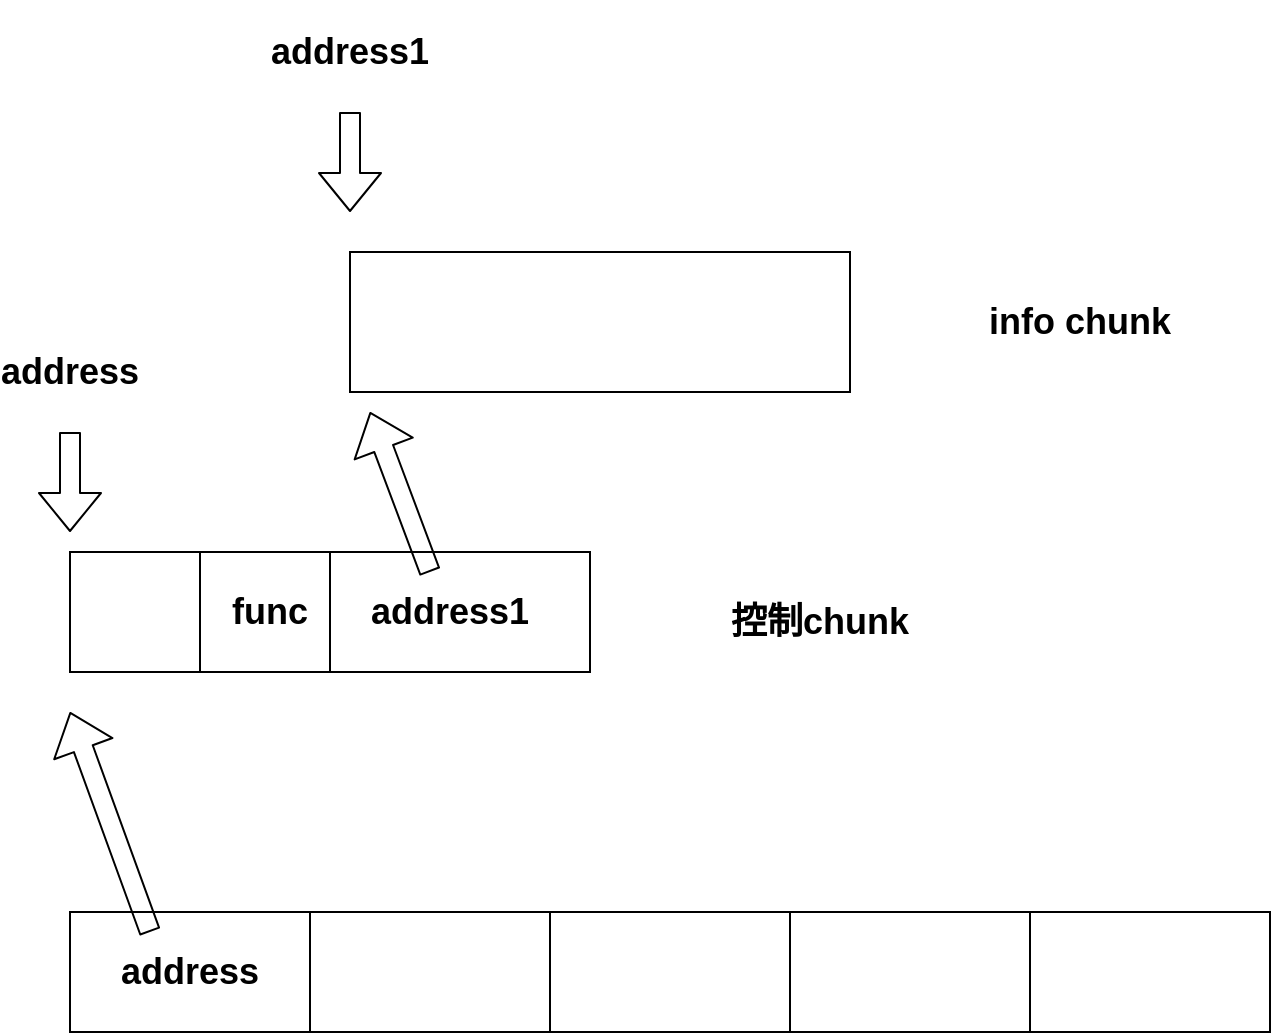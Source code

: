 <mxfile version="12.7.4" type="device" pages="2"><diagram id="SI3n5xqglh9ChAGh_57P" name="Page-1"><mxGraphModel dx="1357" dy="1953" grid="1" gridSize="10" guides="1" tooltips="1" connect="1" arrows="1" fold="1" page="1" pageScale="1" pageWidth="827" pageHeight="1169" math="0" shadow="0"><root><mxCell id="0"/><mxCell id="1" parent="0"/><mxCell id="P9Y-X1cMfwhYZmTlvqhp-1" value="&lt;h2&gt;address&lt;/h2&gt;" style="rounded=0;whiteSpace=wrap;html=1;" vertex="1" parent="1"><mxGeometry x="60" y="360" width="120" height="60" as="geometry"/></mxCell><mxCell id="P9Y-X1cMfwhYZmTlvqhp-2" value="" style="rounded=0;whiteSpace=wrap;html=1;" vertex="1" parent="1"><mxGeometry x="180" y="360" width="120" height="60" as="geometry"/></mxCell><mxCell id="P9Y-X1cMfwhYZmTlvqhp-3" value="" style="rounded=0;whiteSpace=wrap;html=1;" vertex="1" parent="1"><mxGeometry x="300" y="360" width="120" height="60" as="geometry"/></mxCell><mxCell id="P9Y-X1cMfwhYZmTlvqhp-4" value="" style="rounded=0;whiteSpace=wrap;html=1;" vertex="1" parent="1"><mxGeometry x="420" y="360" width="120" height="60" as="geometry"/></mxCell><mxCell id="P9Y-X1cMfwhYZmTlvqhp-5" value="" style="rounded=0;whiteSpace=wrap;html=1;" vertex="1" parent="1"><mxGeometry x="540" y="360" width="120" height="60" as="geometry"/></mxCell><mxCell id="P9Y-X1cMfwhYZmTlvqhp-6" value="" style="rounded=0;whiteSpace=wrap;html=1;" vertex="1" parent="1"><mxGeometry x="60" y="180" width="260" height="60" as="geometry"/></mxCell><mxCell id="P9Y-X1cMfwhYZmTlvqhp-7" value="&lt;h2&gt;address&lt;/h2&gt;" style="text;html=1;strokeColor=none;fillColor=none;align=center;verticalAlign=middle;whiteSpace=wrap;rounded=0;" vertex="1" parent="1"><mxGeometry x="40" y="80" width="40" height="20" as="geometry"/></mxCell><mxCell id="P9Y-X1cMfwhYZmTlvqhp-8" value="" style="shape=flexArrow;endArrow=classic;html=1;" edge="1" parent="1"><mxGeometry width="50" height="50" relative="1" as="geometry"><mxPoint x="60" y="120" as="sourcePoint"/><mxPoint x="60" y="170" as="targetPoint"/></mxGeometry></mxCell><mxCell id="P9Y-X1cMfwhYZmTlvqhp-9" value="" style="endArrow=none;html=1;entryX=0.25;entryY=0;entryDx=0;entryDy=0;exitX=0.25;exitY=1;exitDx=0;exitDy=0;" edge="1" parent="1" source="P9Y-X1cMfwhYZmTlvqhp-6" target="P9Y-X1cMfwhYZmTlvqhp-6"><mxGeometry width="50" height="50" relative="1" as="geometry"><mxPoint x="100" y="230" as="sourcePoint"/><mxPoint x="150" y="180" as="targetPoint"/></mxGeometry></mxCell><mxCell id="P9Y-X1cMfwhYZmTlvqhp-10" value="" style="endArrow=none;html=1;exitX=0.5;exitY=1;exitDx=0;exitDy=0;entryX=0.5;entryY=0;entryDx=0;entryDy=0;" edge="1" parent="1" source="P9Y-X1cMfwhYZmTlvqhp-6" target="P9Y-X1cMfwhYZmTlvqhp-6"><mxGeometry width="50" height="50" relative="1" as="geometry"><mxPoint x="110" y="230" as="sourcePoint"/><mxPoint x="160" y="180" as="targetPoint"/></mxGeometry></mxCell><mxCell id="P9Y-X1cMfwhYZmTlvqhp-12" value="" style="rounded=0;whiteSpace=wrap;html=1;" vertex="1" parent="1"><mxGeometry x="200" y="30" width="250" height="70" as="geometry"/></mxCell><mxCell id="P9Y-X1cMfwhYZmTlvqhp-13" value="&lt;h2&gt;address1&lt;/h2&gt;" style="text;html=1;strokeColor=none;fillColor=none;align=center;verticalAlign=middle;whiteSpace=wrap;rounded=0;" vertex="1" parent="1"><mxGeometry x="180" y="-80" width="40" height="20" as="geometry"/></mxCell><mxCell id="P9Y-X1cMfwhYZmTlvqhp-14" value="" style="shape=flexArrow;endArrow=classic;html=1;" edge="1" parent="1"><mxGeometry width="50" height="50" relative="1" as="geometry"><mxPoint x="200" y="-40" as="sourcePoint"/><mxPoint x="200" y="10" as="targetPoint"/></mxGeometry></mxCell><mxCell id="P9Y-X1cMfwhYZmTlvqhp-15" value="&lt;h2&gt;address1&lt;/h2&gt;" style="text;html=1;strokeColor=none;fillColor=none;align=center;verticalAlign=middle;whiteSpace=wrap;rounded=0;" vertex="1" parent="1"><mxGeometry x="230" y="200" width="40" height="20" as="geometry"/></mxCell><mxCell id="P9Y-X1cMfwhYZmTlvqhp-16" value="&lt;h2&gt;func&lt;/h2&gt;" style="text;html=1;strokeColor=none;fillColor=none;align=center;verticalAlign=middle;whiteSpace=wrap;rounded=0;" vertex="1" parent="1"><mxGeometry x="140" y="200" width="40" height="20" as="geometry"/></mxCell><mxCell id="P9Y-X1cMfwhYZmTlvqhp-17" value="" style="shape=flexArrow;endArrow=classic;html=1;" edge="1" parent="1"><mxGeometry width="50" height="50" relative="1" as="geometry"><mxPoint x="100" y="370" as="sourcePoint"/><mxPoint x="60" y="260" as="targetPoint"/></mxGeometry></mxCell><mxCell id="P9Y-X1cMfwhYZmTlvqhp-18" value="" style="shape=flexArrow;endArrow=classic;html=1;" edge="1" parent="1"><mxGeometry width="50" height="50" relative="1" as="geometry"><mxPoint x="240" y="190" as="sourcePoint"/><mxPoint x="210" y="110" as="targetPoint"/></mxGeometry></mxCell><mxCell id="P9Y-X1cMfwhYZmTlvqhp-19" value="&lt;h2&gt;控制chunk&lt;/h2&gt;" style="text;html=1;strokeColor=none;fillColor=none;align=center;verticalAlign=middle;whiteSpace=wrap;rounded=0;" vertex="1" parent="1"><mxGeometry x="380" y="200" width="110" height="30" as="geometry"/></mxCell><mxCell id="P9Y-X1cMfwhYZmTlvqhp-20" value="&lt;h2&gt;info chunk&lt;/h2&gt;" style="text;html=1;strokeColor=none;fillColor=none;align=center;verticalAlign=middle;whiteSpace=wrap;rounded=0;" vertex="1" parent="1"><mxGeometry x="510" y="50" width="110" height="30" as="geometry"/></mxCell></root></mxGraphModel></diagram><diagram id="CMJoiACV2tcLmx8TUbBJ" name="Page-2"><mxGraphModel dx="1357" dy="784" grid="1" gridSize="10" guides="1" tooltips="1" connect="1" arrows="1" fold="1" page="1" pageScale="1" pageWidth="827" pageHeight="1169" math="0" shadow="0"><root><mxCell id="n-1Bi1H6pZBYcJyTc7Jk-0"/><mxCell id="n-1Bi1H6pZBYcJyTc7Jk-1" parent="n-1Bi1H6pZBYcJyTc7Jk-0"/><mxCell id="n-1Bi1H6pZBYcJyTc7Jk-2" value="0x10的fast bin" style="rounded=0;whiteSpace=wrap;html=1;" vertex="1" parent="n-1Bi1H6pZBYcJyTc7Jk-1"><mxGeometry x="110" y="110" width="210" height="70" as="geometry"/></mxCell><mxCell id="n-1Bi1H6pZBYcJyTc7Jk-3" value="" style="shape=flexArrow;endArrow=classic;html=1;" edge="1" parent="n-1Bi1H6pZBYcJyTc7Jk-1"><mxGeometry width="50" height="50" relative="1" as="geometry"><mxPoint x="214.5" y="190" as="sourcePoint"/><mxPoint x="214.5" y="270" as="targetPoint"/></mxGeometry></mxCell><mxCell id="n-1Bi1H6pZBYcJyTc7Jk-4" value="&lt;div&gt;&lt;h2&gt;note0的控制chunk&lt;/h2&gt;&lt;/div&gt;&lt;div&gt;&lt;h2&gt;node2的info chunk&lt;/h2&gt;&lt;/div&gt;" style="rounded=0;whiteSpace=wrap;html=1;" vertex="1" parent="n-1Bi1H6pZBYcJyTc7Jk-1"><mxGeometry x="110" y="280" width="210" height="80" as="geometry"/></mxCell><mxCell id="n-1Bi1H6pZBYcJyTc7Jk-6" value="" style="shape=flexArrow;endArrow=classic;html=1;" edge="1" parent="n-1Bi1H6pZBYcJyTc7Jk-1"><mxGeometry width="50" height="50" relative="1" as="geometry"><mxPoint x="214.5" y="370" as="sourcePoint"/><mxPoint x="214.5" y="450" as="targetPoint"/></mxGeometry></mxCell><mxCell id="n-1Bi1H6pZBYcJyTc7Jk-7" value="&lt;div&gt;&lt;h2&gt;note1的控制chunk&lt;/h2&gt;&lt;/div&gt;&lt;div&gt;&lt;h2&gt;node2的控制chunk&lt;br&gt;&lt;/h2&gt;&lt;/div&gt;" style="rounded=0;whiteSpace=wrap;html=1;" vertex="1" parent="n-1Bi1H6pZBYcJyTc7Jk-1"><mxGeometry x="110" y="460" width="210" height="80" as="geometry"/></mxCell></root></mxGraphModel></diagram></mxfile>